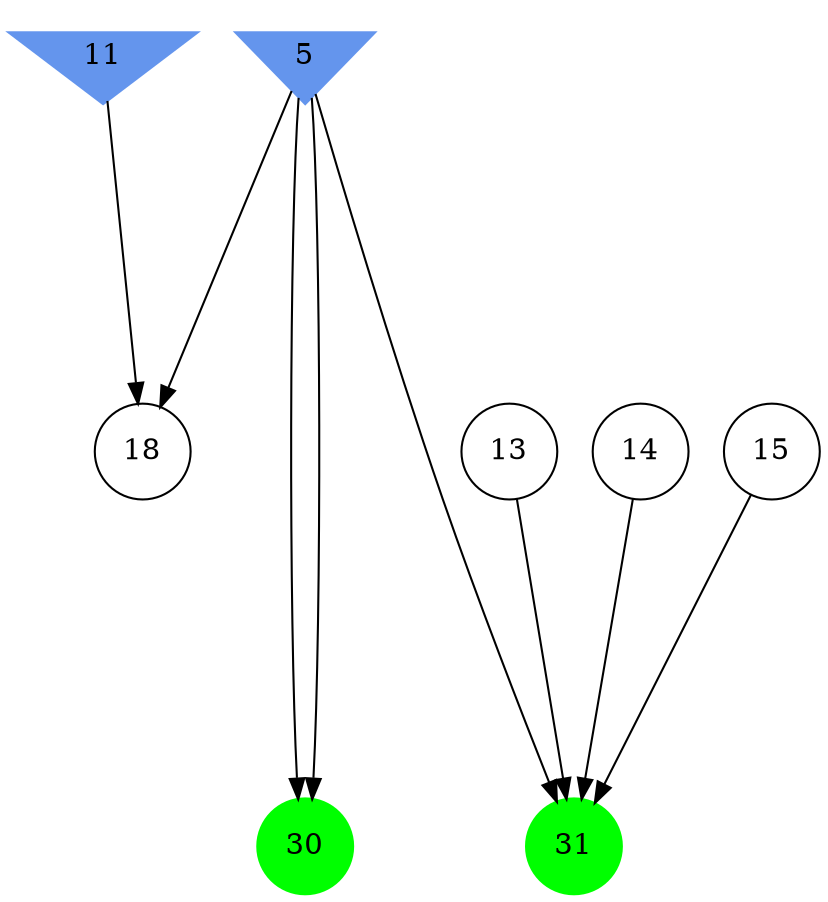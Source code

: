 digraph brain {
	ranksep=2.0;
	5 [shape=invtriangle,style=filled,color=cornflowerblue];
	11 [shape=invtriangle,style=filled,color=cornflowerblue];
	13 [shape=circle,color=black];
	14 [shape=circle,color=black];
	15 [shape=circle,color=black];
	18 [shape=circle,color=black];
	30 [shape=circle,style=filled,color=green];
	31 [shape=circle,style=filled,color=green];
	5	->	18;
	11	->	18;
	5	->	30;
	5	->	30;
	15	->	31;
	14	->	31;
	5	->	31;
	13	->	31;
	{ rank=same; 5; 11; }
	{ rank=same; 13; 14; 15; 18; }
	{ rank=same; 30; 31; }
}
